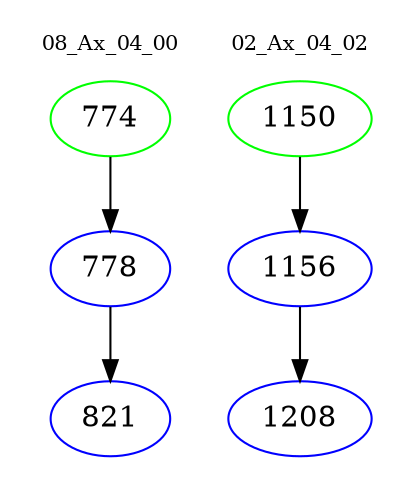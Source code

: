digraph{
subgraph cluster_0 {
color = white
label = "08_Ax_04_00";
fontsize=10;
T0_774 [label="774", color="green"]
T0_774 -> T0_778 [color="black"]
T0_778 [label="778", color="blue"]
T0_778 -> T0_821 [color="black"]
T0_821 [label="821", color="blue"]
}
subgraph cluster_1 {
color = white
label = "02_Ax_04_02";
fontsize=10;
T1_1150 [label="1150", color="green"]
T1_1150 -> T1_1156 [color="black"]
T1_1156 [label="1156", color="blue"]
T1_1156 -> T1_1208 [color="black"]
T1_1208 [label="1208", color="blue"]
}
}
